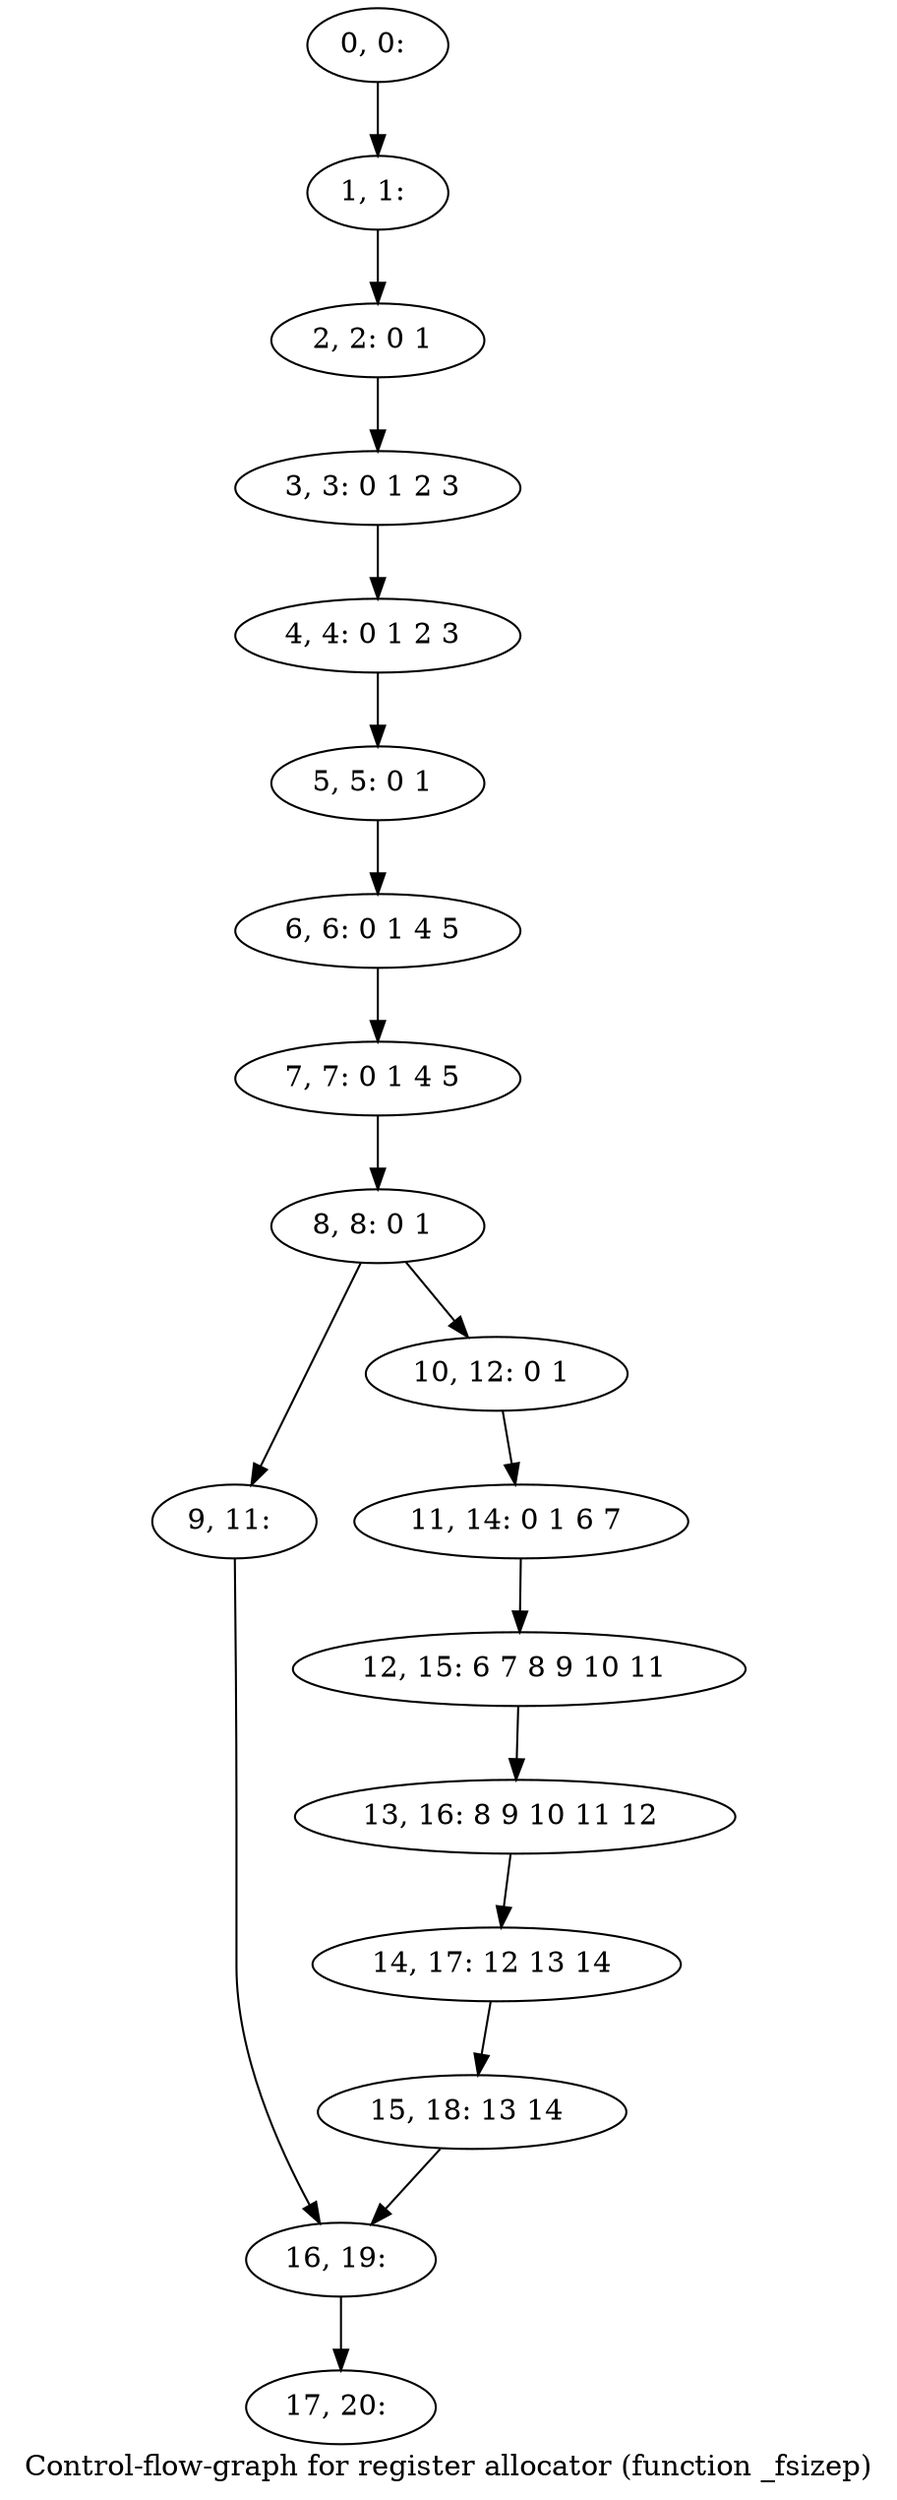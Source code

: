 digraph G {
graph [label="Control-flow-graph for register allocator (function _fsizep)"]
0[label="0, 0: "];
1[label="1, 1: "];
2[label="2, 2: 0 1 "];
3[label="3, 3: 0 1 2 3 "];
4[label="4, 4: 0 1 2 3 "];
5[label="5, 5: 0 1 "];
6[label="6, 6: 0 1 4 5 "];
7[label="7, 7: 0 1 4 5 "];
8[label="8, 8: 0 1 "];
9[label="9, 11: "];
10[label="10, 12: 0 1 "];
11[label="11, 14: 0 1 6 7 "];
12[label="12, 15: 6 7 8 9 10 11 "];
13[label="13, 16: 8 9 10 11 12 "];
14[label="14, 17: 12 13 14 "];
15[label="15, 18: 13 14 "];
16[label="16, 19: "];
17[label="17, 20: "];
0->1 ;
1->2 ;
2->3 ;
3->4 ;
4->5 ;
5->6 ;
6->7 ;
7->8 ;
8->9 ;
8->10 ;
9->16 ;
10->11 ;
11->12 ;
12->13 ;
13->14 ;
14->15 ;
15->16 ;
16->17 ;
}

